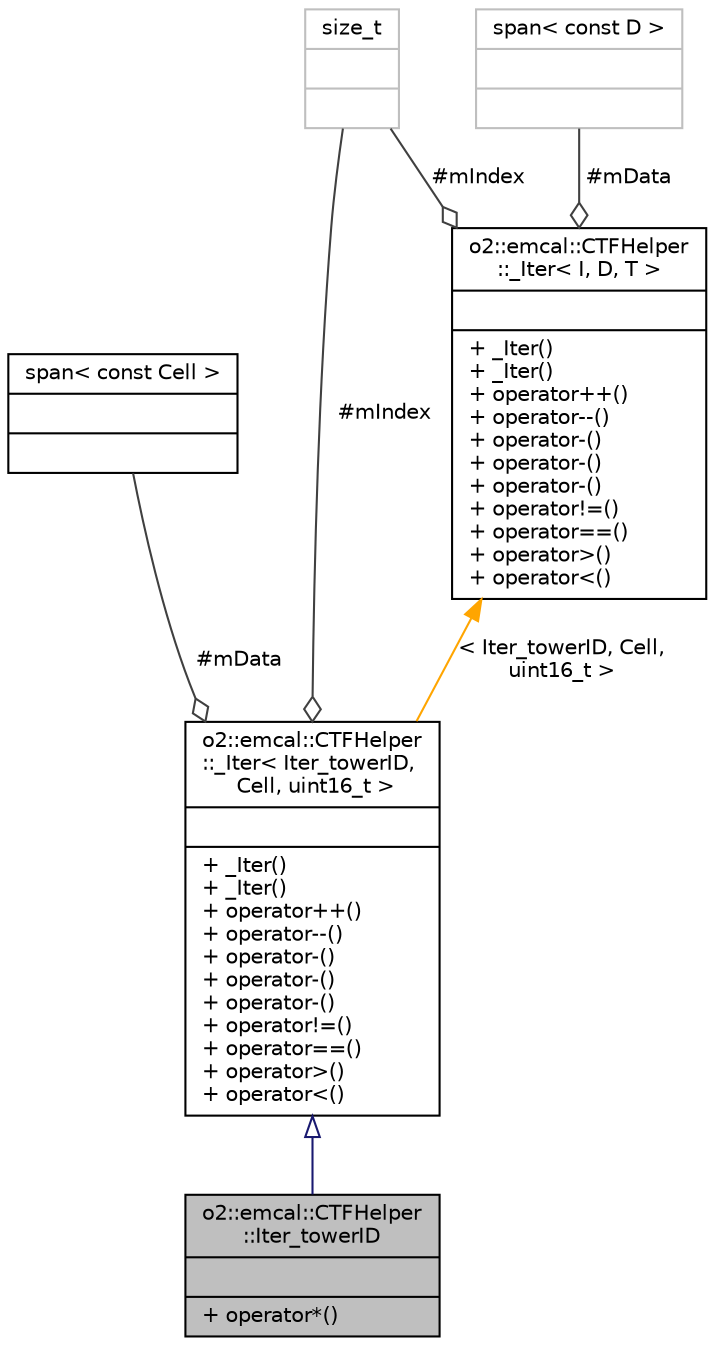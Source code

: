 digraph "o2::emcal::CTFHelper::Iter_towerID"
{
 // INTERACTIVE_SVG=YES
  bgcolor="transparent";
  edge [fontname="Helvetica",fontsize="10",labelfontname="Helvetica",labelfontsize="10"];
  node [fontname="Helvetica",fontsize="10",shape=record];
  Node3 [label="{o2::emcal::CTFHelper\l::Iter_towerID\n||+ operator*()\l}",height=0.2,width=0.4,color="black", fillcolor="grey75", style="filled", fontcolor="black"];
  Node4 -> Node3 [dir="back",color="midnightblue",fontsize="10",style="solid",arrowtail="onormal",fontname="Helvetica"];
  Node4 [label="{o2::emcal::CTFHelper\l::_Iter\< Iter_towerID,\l Cell, uint16_t \>\n||+ _Iter()\l+ _Iter()\l+ operator++()\l+ operator--()\l+ operator-()\l+ operator-()\l+ operator-()\l+ operator!=()\l+ operator==()\l+ operator\>()\l+ operator\<()\l}",height=0.2,width=0.4,color="black",URL="$d3/d61/classo2_1_1emcal_1_1CTFHelper_1_1__Iter.html"];
  Node5 -> Node4 [color="grey25",fontsize="10",style="solid",label=" #mData" ,arrowhead="odiamond",fontname="Helvetica"];
  Node5 [label="{span\< const Cell \>\n||}",height=0.2,width=0.4,color="black",URL="$d8/d1b/classgsl_1_1span_3_01const_01Cell_01_4.html"];
  Node6 -> Node4 [color="grey25",fontsize="10",style="solid",label=" #mIndex" ,arrowhead="odiamond",fontname="Helvetica"];
  Node6 [label="{size_t\n||}",height=0.2,width=0.4,color="grey75"];
  Node7 -> Node4 [dir="back",color="orange",fontsize="10",style="solid",label=" \< Iter_towerID, Cell,\l uint16_t \>" ,fontname="Helvetica"];
  Node7 [label="{o2::emcal::CTFHelper\l::_Iter\< I, D, T \>\n||+ _Iter()\l+ _Iter()\l+ operator++()\l+ operator--()\l+ operator-()\l+ operator-()\l+ operator-()\l+ operator!=()\l+ operator==()\l+ operator\>()\l+ operator\<()\l}",height=0.2,width=0.4,color="black",URL="$d3/d61/classo2_1_1emcal_1_1CTFHelper_1_1__Iter.html"];
  Node6 -> Node7 [color="grey25",fontsize="10",style="solid",label=" #mIndex" ,arrowhead="odiamond",fontname="Helvetica"];
  Node8 -> Node7 [color="grey25",fontsize="10",style="solid",label=" #mData" ,arrowhead="odiamond",fontname="Helvetica"];
  Node8 [label="{span\< const D \>\n||}",height=0.2,width=0.4,color="grey75"];
}
